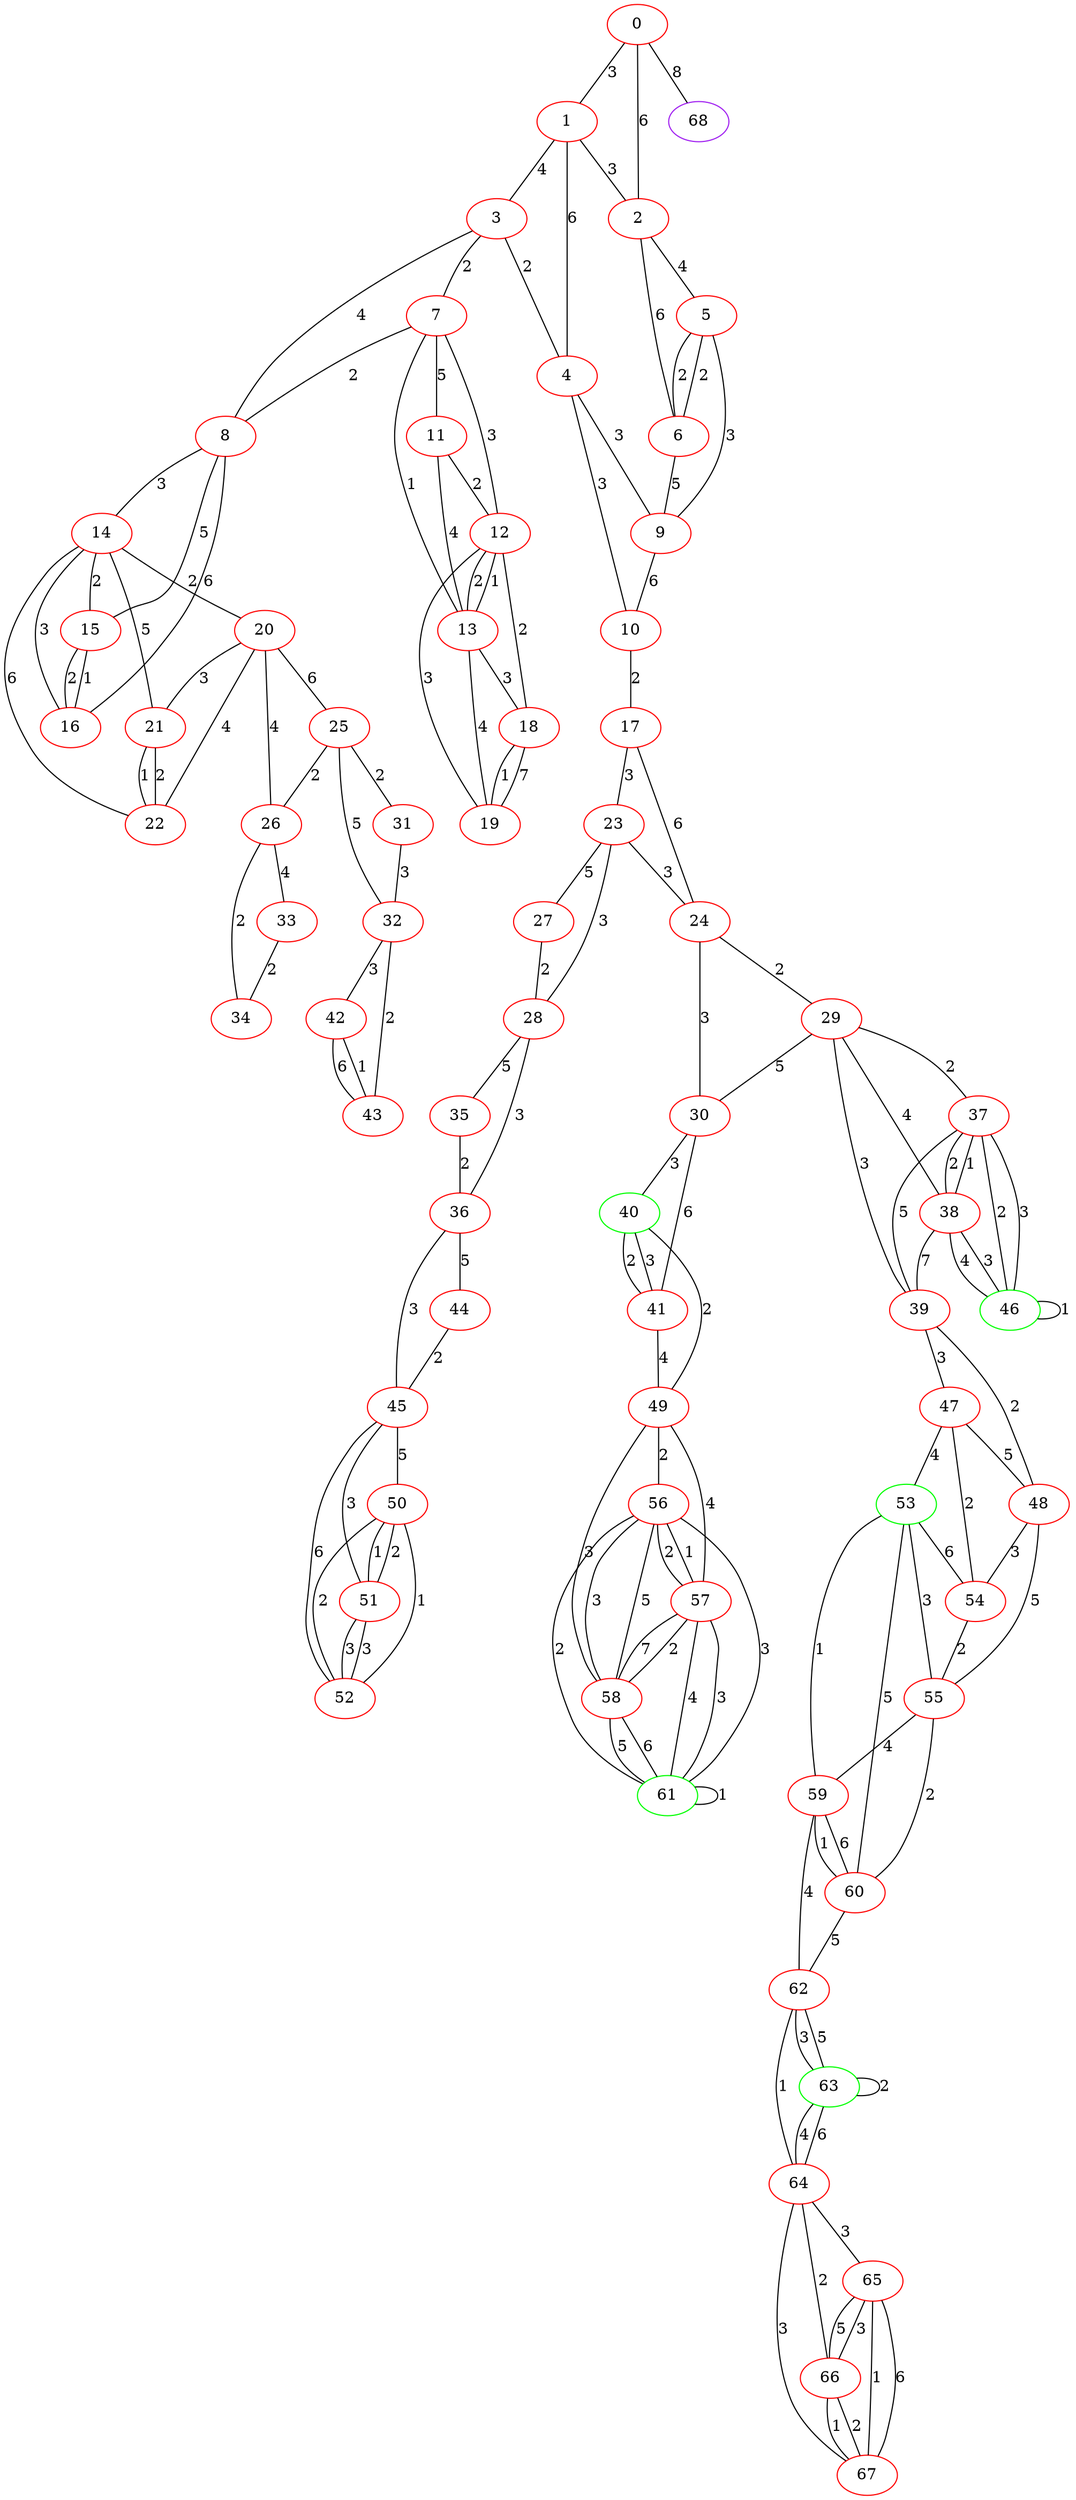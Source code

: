 graph "" {
0 [color=red, weight=1];
1 [color=red, weight=1];
2 [color=red, weight=1];
3 [color=red, weight=1];
4 [color=red, weight=1];
5 [color=red, weight=1];
6 [color=red, weight=1];
7 [color=red, weight=1];
8 [color=red, weight=1];
9 [color=red, weight=1];
10 [color=red, weight=1];
11 [color=red, weight=1];
12 [color=red, weight=1];
13 [color=red, weight=1];
14 [color=red, weight=1];
15 [color=red, weight=1];
16 [color=red, weight=1];
17 [color=red, weight=1];
18 [color=red, weight=1];
19 [color=red, weight=1];
20 [color=red, weight=1];
21 [color=red, weight=1];
22 [color=red, weight=1];
23 [color=red, weight=1];
24 [color=red, weight=1];
25 [color=red, weight=1];
26 [color=red, weight=1];
27 [color=red, weight=1];
28 [color=red, weight=1];
29 [color=red, weight=1];
30 [color=red, weight=1];
31 [color=red, weight=1];
32 [color=red, weight=1];
33 [color=red, weight=1];
34 [color=red, weight=1];
35 [color=red, weight=1];
36 [color=red, weight=1];
37 [color=red, weight=1];
38 [color=red, weight=1];
39 [color=red, weight=1];
40 [color=green, weight=2];
41 [color=red, weight=1];
42 [color=red, weight=1];
43 [color=red, weight=1];
44 [color=red, weight=1];
45 [color=red, weight=1];
46 [color=green, weight=2];
47 [color=red, weight=1];
48 [color=red, weight=1];
49 [color=red, weight=1];
50 [color=red, weight=1];
51 [color=red, weight=1];
52 [color=red, weight=1];
53 [color=green, weight=2];
54 [color=red, weight=1];
55 [color=red, weight=1];
56 [color=red, weight=1];
57 [color=red, weight=1];
58 [color=red, weight=1];
59 [color=red, weight=1];
60 [color=red, weight=1];
61 [color=green, weight=2];
62 [color=red, weight=1];
63 [color=green, weight=2];
64 [color=red, weight=1];
65 [color=red, weight=1];
66 [color=red, weight=1];
67 [color=red, weight=1];
68 [color=purple, weight=4];
0 -- 1  [key=0, label=3];
0 -- 2  [key=0, label=6];
0 -- 68  [key=0, label=8];
1 -- 2  [key=0, label=3];
1 -- 3  [key=0, label=4];
1 -- 4  [key=0, label=6];
2 -- 5  [key=0, label=4];
2 -- 6  [key=0, label=6];
3 -- 8  [key=0, label=4];
3 -- 4  [key=0, label=2];
3 -- 7  [key=0, label=2];
4 -- 9  [key=0, label=3];
4 -- 10  [key=0, label=3];
5 -- 9  [key=0, label=3];
5 -- 6  [key=0, label=2];
5 -- 6  [key=1, label=2];
6 -- 9  [key=0, label=5];
7 -- 8  [key=0, label=2];
7 -- 11  [key=0, label=5];
7 -- 12  [key=0, label=3];
7 -- 13  [key=0, label=1];
8 -- 16  [key=0, label=6];
8 -- 14  [key=0, label=3];
8 -- 15  [key=0, label=5];
9 -- 10  [key=0, label=6];
10 -- 17  [key=0, label=2];
11 -- 12  [key=0, label=2];
11 -- 13  [key=0, label=4];
12 -- 19  [key=0, label=3];
12 -- 18  [key=0, label=2];
12 -- 13  [key=0, label=2];
12 -- 13  [key=1, label=1];
13 -- 19  [key=0, label=4];
13 -- 18  [key=0, label=3];
14 -- 15  [key=0, label=2];
14 -- 16  [key=0, label=3];
14 -- 20  [key=0, label=2];
14 -- 21  [key=0, label=5];
14 -- 22  [key=0, label=6];
15 -- 16  [key=0, label=1];
15 -- 16  [key=1, label=2];
17 -- 24  [key=0, label=6];
17 -- 23  [key=0, label=3];
18 -- 19  [key=0, label=7];
18 -- 19  [key=1, label=1];
20 -- 25  [key=0, label=6];
20 -- 26  [key=0, label=4];
20 -- 22  [key=0, label=4];
20 -- 21  [key=0, label=3];
21 -- 22  [key=0, label=2];
21 -- 22  [key=1, label=1];
23 -- 24  [key=0, label=3];
23 -- 27  [key=0, label=5];
23 -- 28  [key=0, label=3];
24 -- 29  [key=0, label=2];
24 -- 30  [key=0, label=3];
25 -- 32  [key=0, label=5];
25 -- 26  [key=0, label=2];
25 -- 31  [key=0, label=2];
26 -- 33  [key=0, label=4];
26 -- 34  [key=0, label=2];
27 -- 28  [key=0, label=2];
28 -- 35  [key=0, label=5];
28 -- 36  [key=0, label=3];
29 -- 38  [key=0, label=4];
29 -- 37  [key=0, label=2];
29 -- 30  [key=0, label=5];
29 -- 39  [key=0, label=3];
30 -- 40  [key=0, label=3];
30 -- 41  [key=0, label=6];
31 -- 32  [key=0, label=3];
32 -- 42  [key=0, label=3];
32 -- 43  [key=0, label=2];
33 -- 34  [key=0, label=2];
35 -- 36  [key=0, label=2];
36 -- 44  [key=0, label=5];
36 -- 45  [key=0, label=3];
37 -- 39  [key=0, label=5];
37 -- 46  [key=0, label=2];
37 -- 46  [key=1, label=3];
37 -- 38  [key=0, label=1];
37 -- 38  [key=1, label=2];
38 -- 39  [key=0, label=7];
38 -- 46  [key=0, label=3];
38 -- 46  [key=1, label=4];
39 -- 48  [key=0, label=2];
39 -- 47  [key=0, label=3];
40 -- 41  [key=0, label=2];
40 -- 41  [key=1, label=3];
40 -- 49  [key=0, label=2];
41 -- 49  [key=0, label=4];
42 -- 43  [key=0, label=1];
42 -- 43  [key=1, label=6];
44 -- 45  [key=0, label=2];
45 -- 50  [key=0, label=5];
45 -- 51  [key=0, label=3];
45 -- 52  [key=0, label=6];
46 -- 46  [key=0, label=1];
47 -- 48  [key=0, label=5];
47 -- 53  [key=0, label=4];
47 -- 54  [key=0, label=2];
48 -- 55  [key=0, label=5];
48 -- 54  [key=0, label=3];
49 -- 58  [key=0, label=3];
49 -- 57  [key=0, label=4];
49 -- 56  [key=0, label=2];
50 -- 51  [key=0, label=2];
50 -- 51  [key=1, label=1];
50 -- 52  [key=0, label=1];
50 -- 52  [key=1, label=2];
51 -- 52  [key=0, label=3];
51 -- 52  [key=1, label=3];
53 -- 59  [key=0, label=1];
53 -- 55  [key=0, label=3];
53 -- 60  [key=0, label=5];
53 -- 54  [key=0, label=6];
54 -- 55  [key=0, label=2];
55 -- 59  [key=0, label=4];
55 -- 60  [key=0, label=2];
56 -- 57  [key=0, label=1];
56 -- 57  [key=1, label=2];
56 -- 58  [key=0, label=3];
56 -- 58  [key=1, label=5];
56 -- 61  [key=0, label=2];
56 -- 61  [key=1, label=3];
57 -- 58  [key=0, label=2];
57 -- 58  [key=1, label=7];
57 -- 61  [key=0, label=3];
57 -- 61  [key=1, label=4];
58 -- 61  [key=0, label=5];
58 -- 61  [key=1, label=6];
59 -- 60  [key=0, label=6];
59 -- 60  [key=1, label=1];
59 -- 62  [key=0, label=4];
60 -- 62  [key=0, label=5];
61 -- 61  [key=0, label=1];
62 -- 64  [key=0, label=1];
62 -- 63  [key=0, label=5];
62 -- 63  [key=1, label=3];
63 -- 64  [key=0, label=6];
63 -- 64  [key=1, label=4];
63 -- 63  [key=0, label=2];
64 -- 65  [key=0, label=3];
64 -- 66  [key=0, label=2];
64 -- 67  [key=0, label=3];
65 -- 66  [key=0, label=3];
65 -- 66  [key=1, label=5];
65 -- 67  [key=0, label=1];
65 -- 67  [key=1, label=6];
66 -- 67  [key=0, label=2];
66 -- 67  [key=1, label=1];
}
